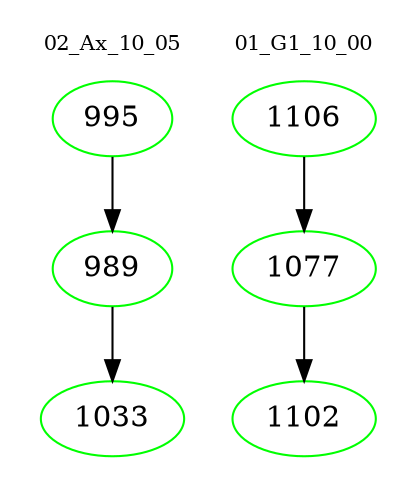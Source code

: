digraph{
subgraph cluster_0 {
color = white
label = "02_Ax_10_05";
fontsize=10;
T0_995 [label="995", color="green"]
T0_995 -> T0_989 [color="black"]
T0_989 [label="989", color="green"]
T0_989 -> T0_1033 [color="black"]
T0_1033 [label="1033", color="green"]
}
subgraph cluster_1 {
color = white
label = "01_G1_10_00";
fontsize=10;
T1_1106 [label="1106", color="green"]
T1_1106 -> T1_1077 [color="black"]
T1_1077 [label="1077", color="green"]
T1_1077 -> T1_1102 [color="black"]
T1_1102 [label="1102", color="green"]
}
}
